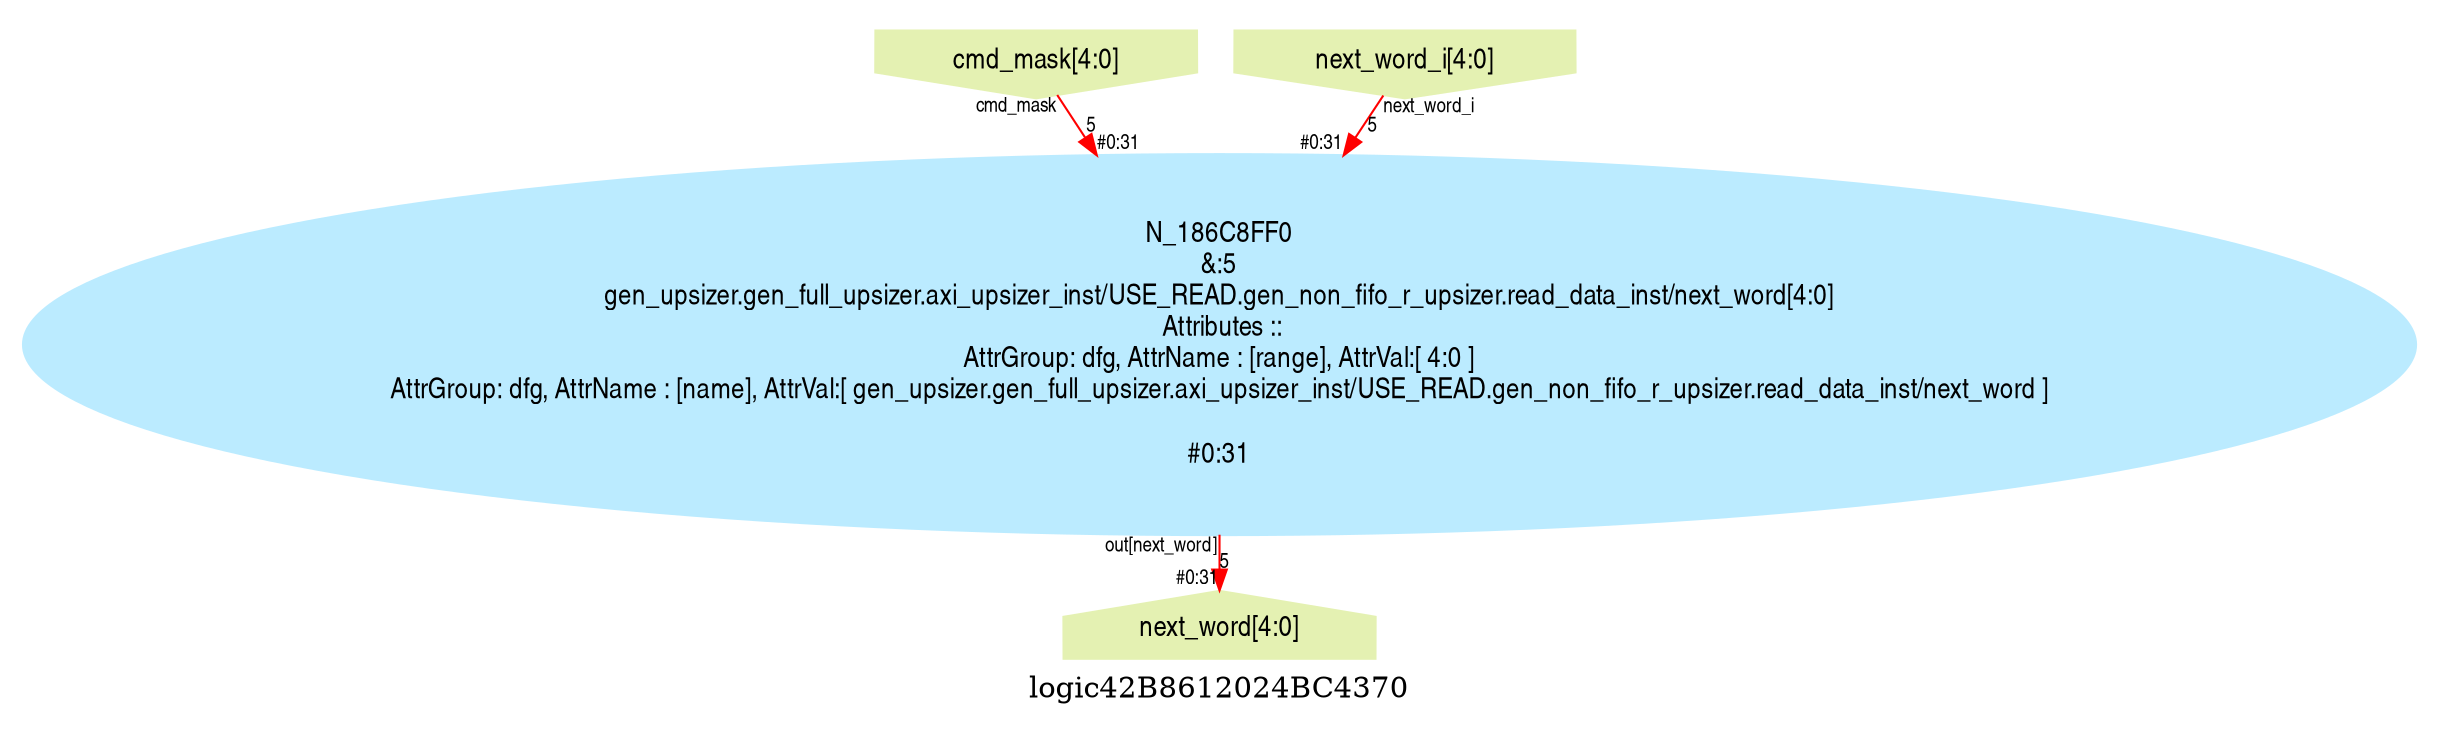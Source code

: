 digraph logic42B8612024BC4370 {
graph [label="logic42B8612024BC4370", margin="0.1,0.1", size="100,100", ranksep=0.1, splines=true];
node [style=filled, color="#ffee80", fontname=helveticanarrow];
edge [color="#ff0000", fontsize=10, fontname=helveticanarrow];
{ rank = source;logic42B8612024BC4370_cmd_mask [label="cmd_mask[4:0]", shape=invhouse, color="#e4f1b2"];
logic42B8612024BC4370_next_word_i [label="next_word_i[4:0]", shape=invhouse, color="#e4f1b2"];
}
{ rank = sink;logic42B8612024BC4370_next_word [label="next_word[4:0]", shape=house, color="#e4f1b2"];
}
N_186C8FF0 [label="N_186C8FF0\n&:5\ngen_upsizer.gen_full_upsizer.axi_upsizer_inst/USE_READ.gen_non_fifo_r_upsizer.read_data_inst/next_word[4:0]\n Attributes ::\nAttrGroup: dfg, AttrName : [range], AttrVal:[ 4:0 ]\nAttrGroup: dfg, AttrName : [name], AttrVal:[ gen_upsizer.gen_full_upsizer.axi_upsizer_inst/USE_READ.gen_non_fifo_r_upsizer.read_data_inst/next_word ]\n\n#0:31\n", color="#bbebff"];
logic42B8612024BC4370_cmd_mask -> N_186C8FF0 [label="5", taillabel=<cmd_mask>, headlabel=<B>, headlabel=<#0:31>];
logic42B8612024BC4370_next_word_i -> N_186C8FF0 [label="5", taillabel=<next_word_i>, headlabel=<A>, headlabel=<#0:31>];
N_186C8FF0 -> logic42B8612024BC4370_next_word [label="5", taillabel=<out[next_word]>, headlabel=<next_word>, headlabel=<#0:31>];
}
